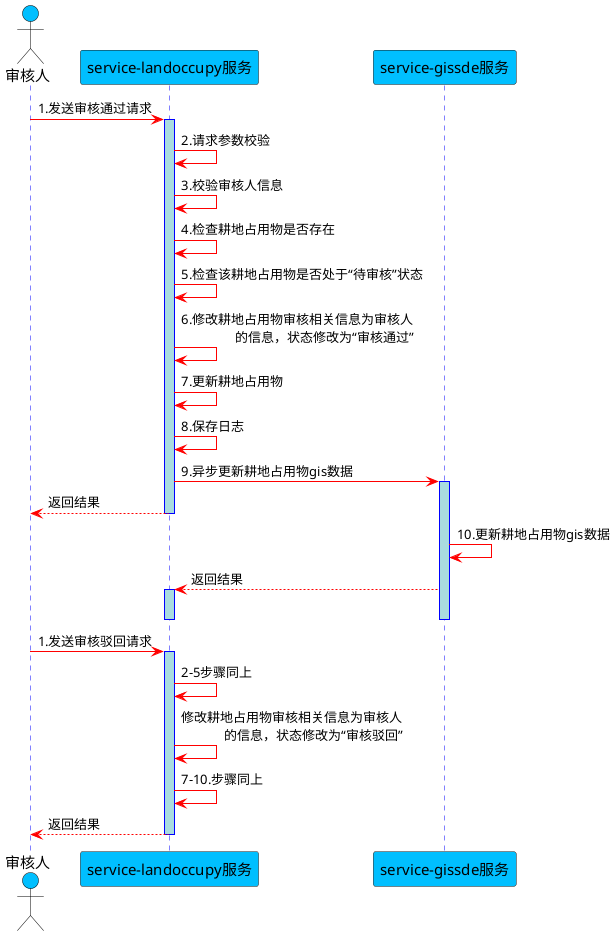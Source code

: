 @startuml
skinparam sequence {
ArrowColor red
ActorBorderColor black
LifeLineBorderColor blue
LifeLineBackgroundColor #A9DCDF


ParticipantBackgroundColor DeepSkyBlue
ParticipantFontName Aapex
ParticipantFontSize 15
ParticipantFontColor black

ActorBackgroundColor DeepSkyBlue
ActorFontColor black
ActorFontSize 15
ActorFontName Aapex
}

actor 审核人
participant "service-landoccupy服务" as A
participant "service-gissde服务" as B

审核人 -> A: 1.发送审核通过请求
activate A

A -> A: 2.请求参数校验
A -> A: 3.校验审核人信息
A -> A: 4.检查耕地占用物是否存在
A -> A: 5.检查该耕地占用物是否处于“待审核”状态
A -> A: 6.修改耕地占用物审核相关信息为审核人\r的信息，状态修改为“审核通过”
A -> A: 7.更新耕地占用物
A -> A: 8.保存日志
A -> B: 9.异步更新耕地占用物gis数据
activate B
A --> 审核人: 返回结果
deactivate A
B -> B: 10.更新耕地占用物gis数据

B --> A : 返回结果
activate A
deactivate B
deactivate A
actor 审核人
participant "service-landoccupy服务" as A
participant "service-gissde服务" as B


审核人 -> A: 1.发送审核驳回请求
activate A
A -> A: 2-5步骤同上
A -> A: 修改耕地占用物审核相关信息为审核人\r的信息，状态修改为“审核驳回”
A -> A: 7-10.步骤同上
A --> 审核人: 返回结果
deactivate A

@enduml